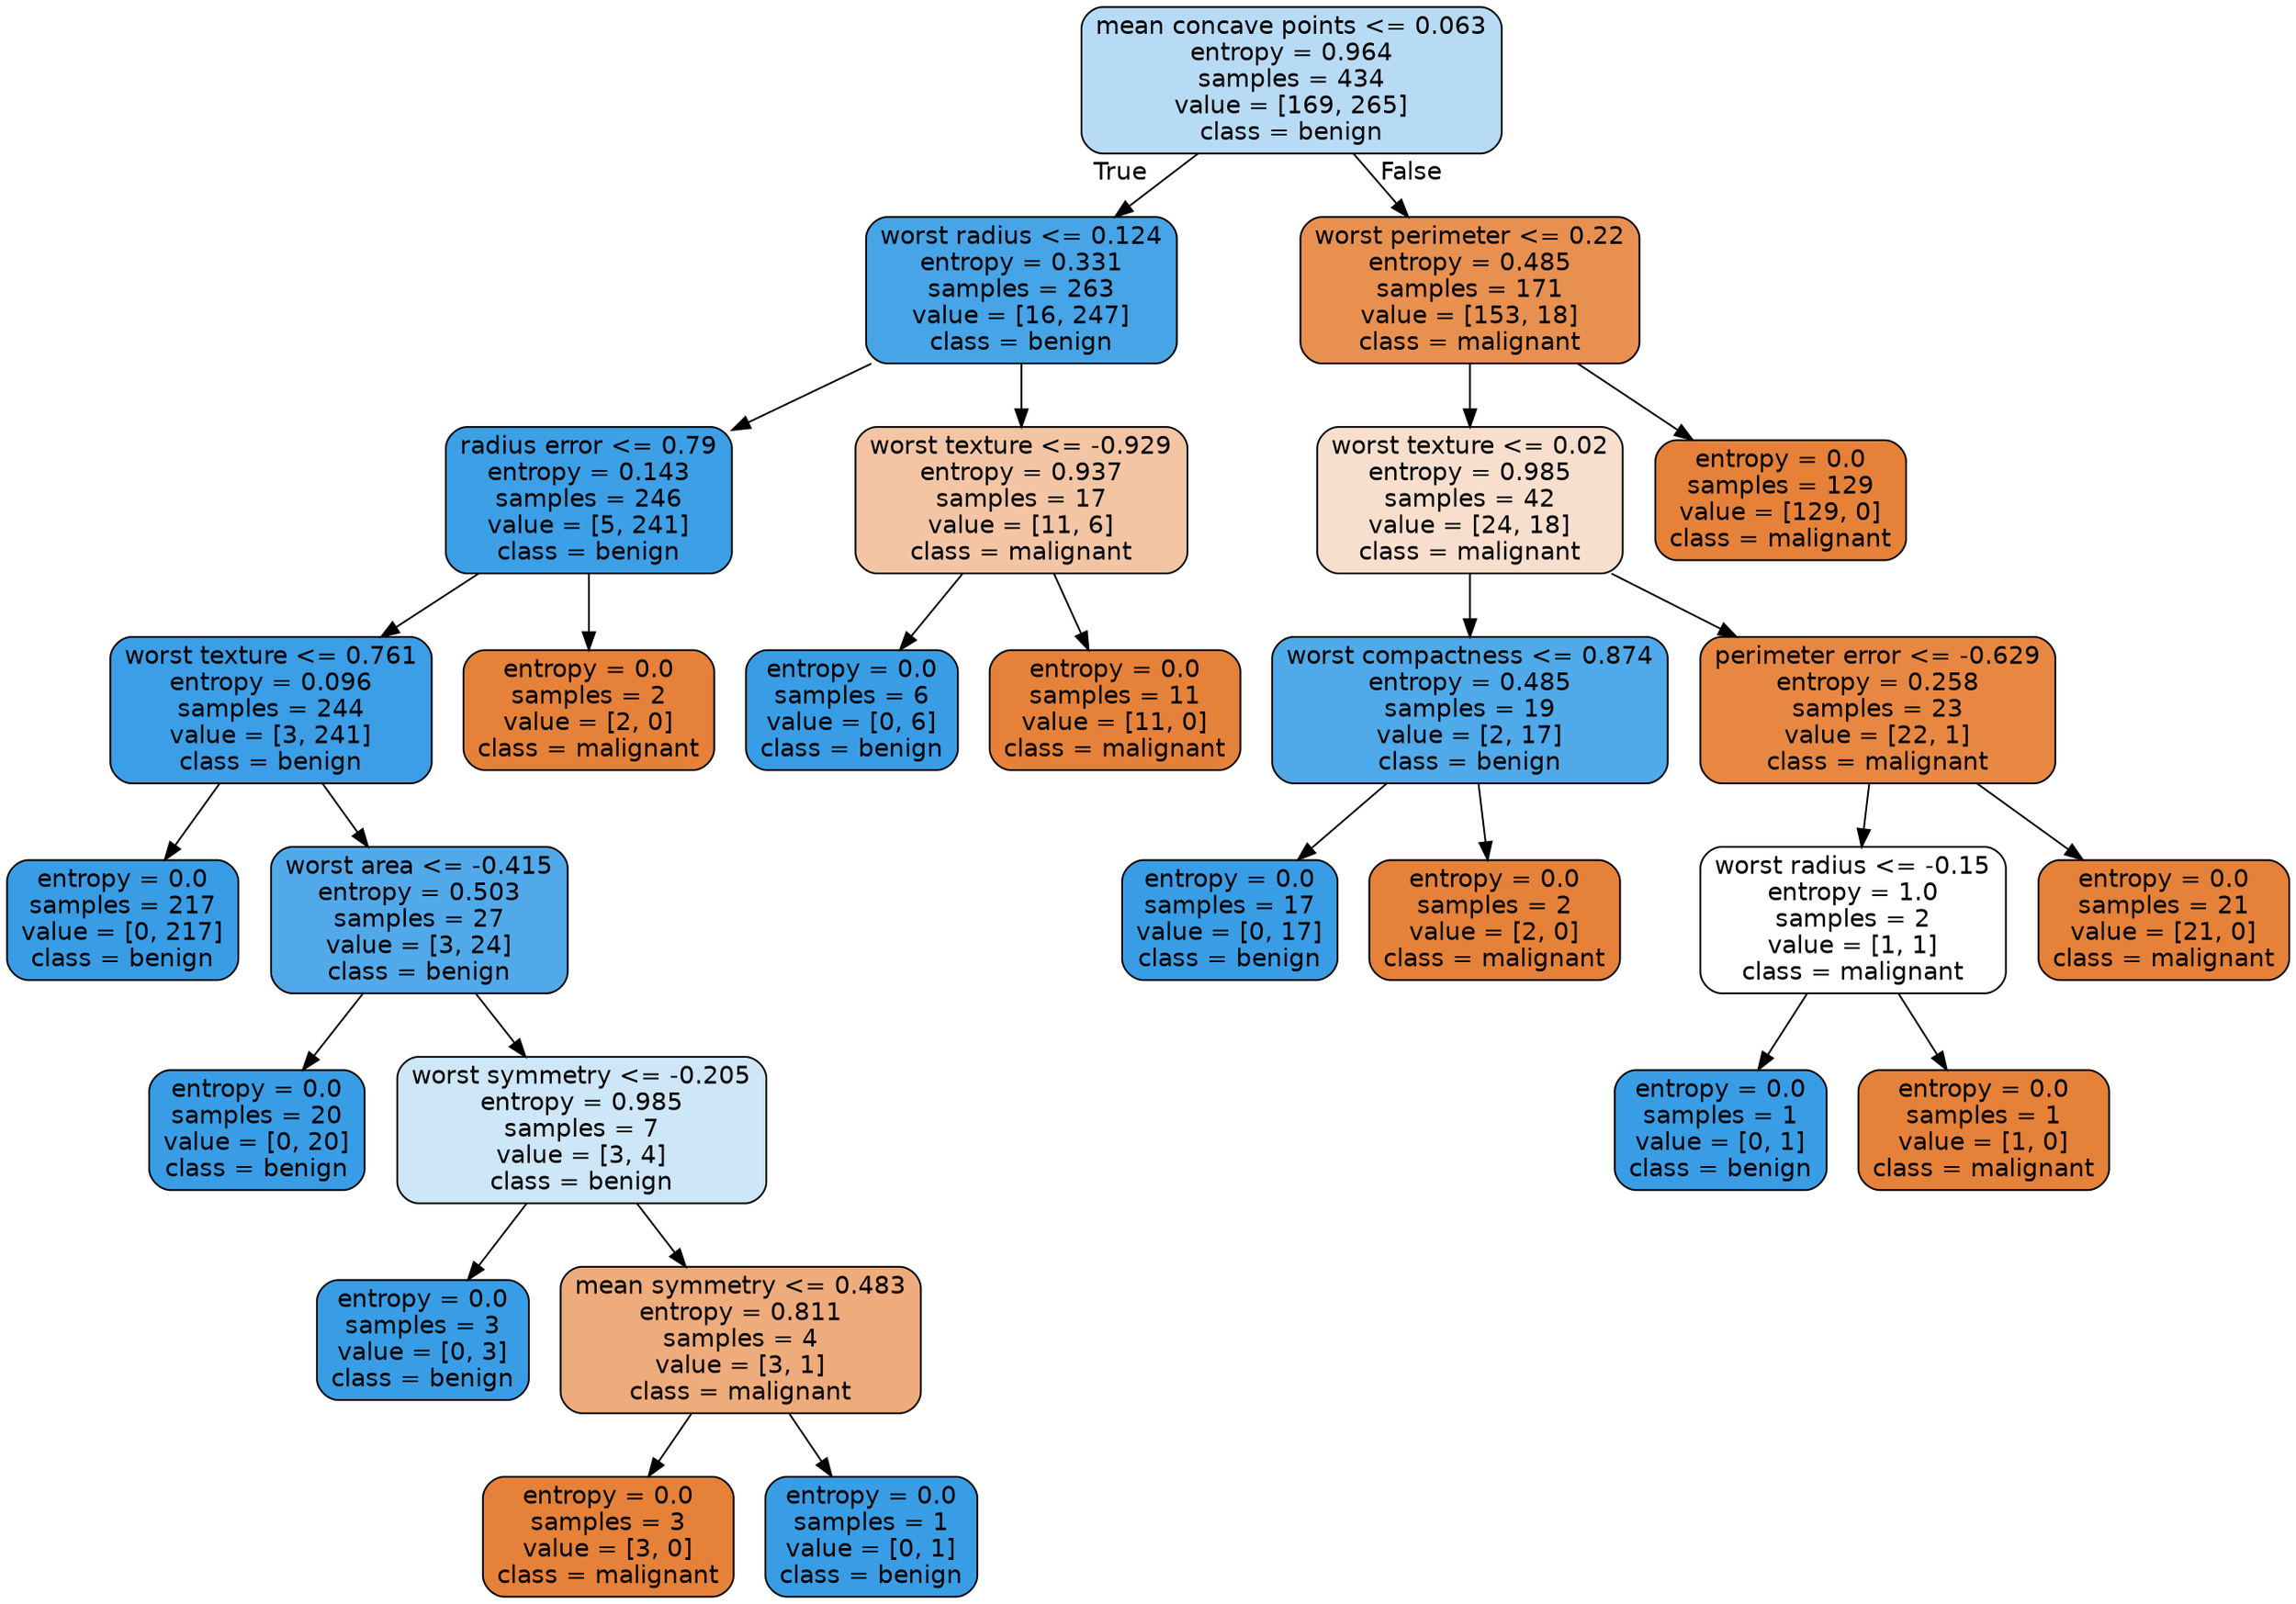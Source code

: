 digraph Tree {
node [shape=box, style="filled, rounded", color="black", fontname=helvetica] ;
edge [fontname=helvetica] ;
0 [label="mean concave points <= 0.063\nentropy = 0.964\nsamples = 434\nvalue = [169, 265]\nclass = benign", fillcolor="#399de55c"] ;
1 [label="worst radius <= 0.124\nentropy = 0.331\nsamples = 263\nvalue = [16, 247]\nclass = benign", fillcolor="#399de5ee"] ;
0 -> 1 [labeldistance=2.5, labelangle=45, headlabel="True"] ;
2 [label="radius error <= 0.79\nentropy = 0.143\nsamples = 246\nvalue = [5, 241]\nclass = benign", fillcolor="#399de5fa"] ;
1 -> 2 ;
3 [label="worst texture <= 0.761\nentropy = 0.096\nsamples = 244\nvalue = [3, 241]\nclass = benign", fillcolor="#399de5fc"] ;
2 -> 3 ;
4 [label="entropy = 0.0\nsamples = 217\nvalue = [0, 217]\nclass = benign", fillcolor="#399de5ff"] ;
3 -> 4 ;
5 [label="worst area <= -0.415\nentropy = 0.503\nsamples = 27\nvalue = [3, 24]\nclass = benign", fillcolor="#399de5df"] ;
3 -> 5 ;
6 [label="entropy = 0.0\nsamples = 20\nvalue = [0, 20]\nclass = benign", fillcolor="#399de5ff"] ;
5 -> 6 ;
7 [label="worst symmetry <= -0.205\nentropy = 0.985\nsamples = 7\nvalue = [3, 4]\nclass = benign", fillcolor="#399de540"] ;
5 -> 7 ;
8 [label="entropy = 0.0\nsamples = 3\nvalue = [0, 3]\nclass = benign", fillcolor="#399de5ff"] ;
7 -> 8 ;
9 [label="mean symmetry <= 0.483\nentropy = 0.811\nsamples = 4\nvalue = [3, 1]\nclass = malignant", fillcolor="#e58139aa"] ;
7 -> 9 ;
10 [label="entropy = 0.0\nsamples = 3\nvalue = [3, 0]\nclass = malignant", fillcolor="#e58139ff"] ;
9 -> 10 ;
11 [label="entropy = 0.0\nsamples = 1\nvalue = [0, 1]\nclass = benign", fillcolor="#399de5ff"] ;
9 -> 11 ;
12 [label="entropy = 0.0\nsamples = 2\nvalue = [2, 0]\nclass = malignant", fillcolor="#e58139ff"] ;
2 -> 12 ;
13 [label="worst texture <= -0.929\nentropy = 0.937\nsamples = 17\nvalue = [11, 6]\nclass = malignant", fillcolor="#e5813974"] ;
1 -> 13 ;
14 [label="entropy = 0.0\nsamples = 6\nvalue = [0, 6]\nclass = benign", fillcolor="#399de5ff"] ;
13 -> 14 ;
15 [label="entropy = 0.0\nsamples = 11\nvalue = [11, 0]\nclass = malignant", fillcolor="#e58139ff"] ;
13 -> 15 ;
16 [label="worst perimeter <= 0.22\nentropy = 0.485\nsamples = 171\nvalue = [153, 18]\nclass = malignant", fillcolor="#e58139e1"] ;
0 -> 16 [labeldistance=2.5, labelangle=-45, headlabel="False"] ;
17 [label="worst texture <= 0.02\nentropy = 0.985\nsamples = 42\nvalue = [24, 18]\nclass = malignant", fillcolor="#e5813940"] ;
16 -> 17 ;
18 [label="worst compactness <= 0.874\nentropy = 0.485\nsamples = 19\nvalue = [2, 17]\nclass = benign", fillcolor="#399de5e1"] ;
17 -> 18 ;
19 [label="entropy = 0.0\nsamples = 17\nvalue = [0, 17]\nclass = benign", fillcolor="#399de5ff"] ;
18 -> 19 ;
20 [label="entropy = 0.0\nsamples = 2\nvalue = [2, 0]\nclass = malignant", fillcolor="#e58139ff"] ;
18 -> 20 ;
21 [label="perimeter error <= -0.629\nentropy = 0.258\nsamples = 23\nvalue = [22, 1]\nclass = malignant", fillcolor="#e58139f3"] ;
17 -> 21 ;
22 [label="worst radius <= -0.15\nentropy = 1.0\nsamples = 2\nvalue = [1, 1]\nclass = malignant", fillcolor="#e5813900"] ;
21 -> 22 ;
23 [label="entropy = 0.0\nsamples = 1\nvalue = [0, 1]\nclass = benign", fillcolor="#399de5ff"] ;
22 -> 23 ;
24 [label="entropy = 0.0\nsamples = 1\nvalue = [1, 0]\nclass = malignant", fillcolor="#e58139ff"] ;
22 -> 24 ;
25 [label="entropy = 0.0\nsamples = 21\nvalue = [21, 0]\nclass = malignant", fillcolor="#e58139ff"] ;
21 -> 25 ;
26 [label="entropy = 0.0\nsamples = 129\nvalue = [129, 0]\nclass = malignant", fillcolor="#e58139ff"] ;
16 -> 26 ;
}